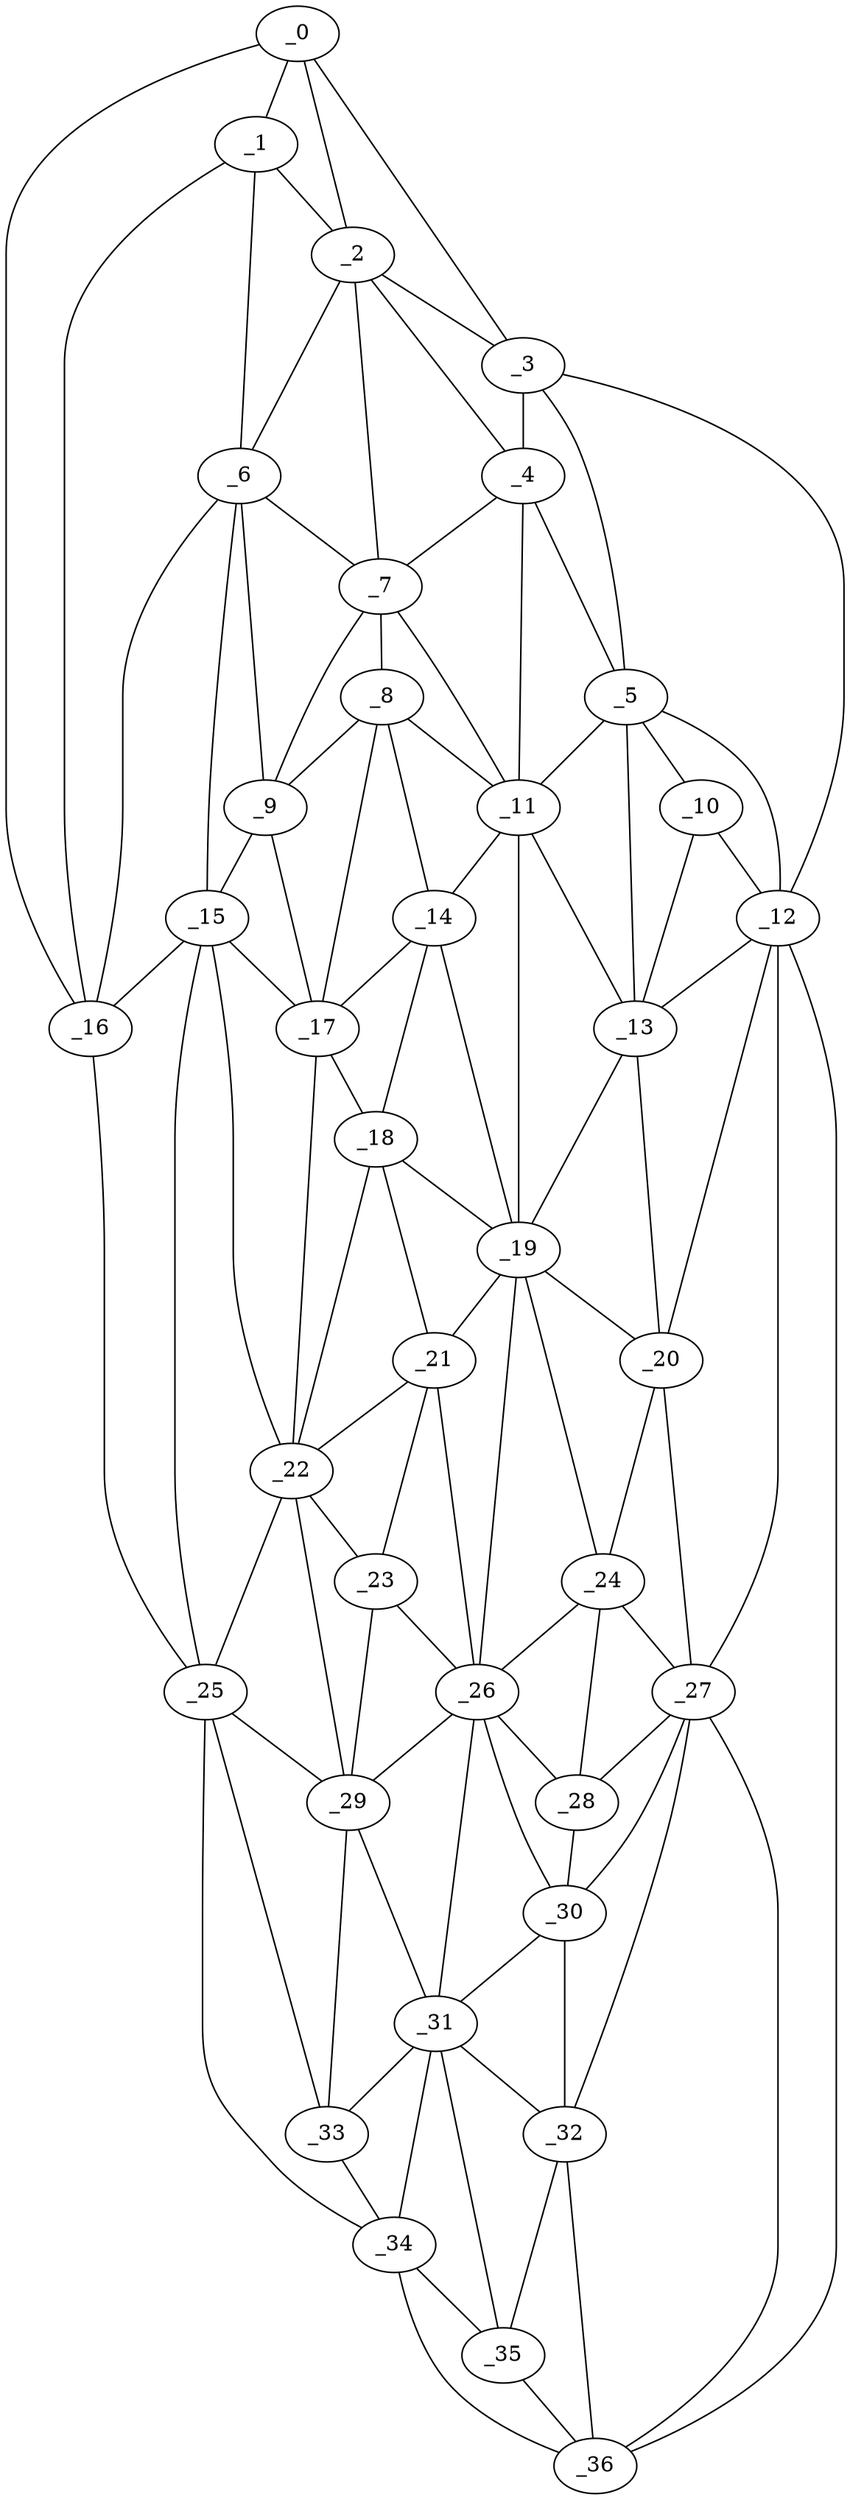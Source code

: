 graph "obj46__60.gxl" {
	_0	 [x=4,
		y=38];
	_1	 [x=16,
		y=38];
	_0 -- _1	 [valence=1];
	_2	 [x=29,
		y=53];
	_0 -- _2	 [valence=2];
	_3	 [x=31,
		y=81];
	_0 -- _3	 [valence=1];
	_16	 [x=66,
		y=30];
	_0 -- _16	 [valence=1];
	_1 -- _2	 [valence=2];
	_6	 [x=42,
		y=37];
	_1 -- _6	 [valence=2];
	_1 -- _16	 [valence=1];
	_2 -- _3	 [valence=2];
	_4	 [x=37,
		y=65];
	_2 -- _4	 [valence=1];
	_2 -- _6	 [valence=1];
	_7	 [x=43,
		y=58];
	_2 -- _7	 [valence=2];
	_3 -- _4	 [valence=2];
	_5	 [x=39,
		y=86];
	_3 -- _5	 [valence=2];
	_12	 [x=58,
		y=100];
	_3 -- _12	 [valence=1];
	_4 -- _5	 [valence=1];
	_4 -- _7	 [valence=2];
	_11	 [x=57,
		y=71];
	_4 -- _11	 [valence=1];
	_10	 [x=51,
		y=92];
	_5 -- _10	 [valence=1];
	_5 -- _11	 [valence=2];
	_5 -- _12	 [valence=1];
	_13	 [x=59,
		y=81];
	_5 -- _13	 [valence=1];
	_6 -- _7	 [valence=2];
	_9	 [x=51,
		y=45];
	_6 -- _9	 [valence=2];
	_15	 [x=63,
		y=41];
	_6 -- _15	 [valence=1];
	_6 -- _16	 [valence=2];
	_8	 [x=50,
		y=56];
	_7 -- _8	 [valence=2];
	_7 -- _9	 [valence=1];
	_7 -- _11	 [valence=1];
	_8 -- _9	 [valence=2];
	_8 -- _11	 [valence=2];
	_14	 [x=60,
		y=61];
	_8 -- _14	 [valence=2];
	_17	 [x=68,
		y=54];
	_8 -- _17	 [valence=1];
	_9 -- _15	 [valence=2];
	_9 -- _17	 [valence=2];
	_10 -- _12	 [valence=2];
	_10 -- _13	 [valence=2];
	_11 -- _13	 [valence=2];
	_11 -- _14	 [valence=1];
	_19	 [x=78,
		y=70];
	_11 -- _19	 [valence=2];
	_12 -- _13	 [valence=1];
	_20	 [x=79,
		y=77];
	_12 -- _20	 [valence=2];
	_27	 [x=94,
		y=85];
	_12 -- _27	 [valence=1];
	_36	 [x=126,
		y=86];
	_12 -- _36	 [valence=1];
	_13 -- _19	 [valence=2];
	_13 -- _20	 [valence=2];
	_14 -- _17	 [valence=2];
	_18	 [x=73,
		y=58];
	_14 -- _18	 [valence=2];
	_14 -- _19	 [valence=2];
	_15 -- _16	 [valence=2];
	_15 -- _17	 [valence=1];
	_22	 [x=86,
		y=52];
	_15 -- _22	 [valence=2];
	_25	 [x=92,
		y=40];
	_15 -- _25	 [valence=2];
	_16 -- _25	 [valence=1];
	_17 -- _18	 [valence=2];
	_17 -- _22	 [valence=2];
	_18 -- _19	 [valence=1];
	_21	 [x=80,
		y=58];
	_18 -- _21	 [valence=2];
	_18 -- _22	 [valence=2];
	_19 -- _20	 [valence=2];
	_19 -- _21	 [valence=2];
	_24	 [x=88,
		y=77];
	_19 -- _24	 [valence=2];
	_26	 [x=94,
		y=67];
	_19 -- _26	 [valence=1];
	_20 -- _24	 [valence=1];
	_20 -- _27	 [valence=2];
	_21 -- _22	 [valence=1];
	_23	 [x=88,
		y=56];
	_21 -- _23	 [valence=2];
	_21 -- _26	 [valence=2];
	_22 -- _23	 [valence=2];
	_22 -- _25	 [valence=2];
	_29	 [x=100,
		y=53];
	_22 -- _29	 [valence=2];
	_23 -- _26	 [valence=2];
	_23 -- _29	 [valence=2];
	_24 -- _26	 [valence=2];
	_24 -- _27	 [valence=2];
	_28	 [x=97,
		y=74];
	_24 -- _28	 [valence=2];
	_25 -- _29	 [valence=2];
	_33	 [x=112,
		y=52];
	_25 -- _33	 [valence=1];
	_34	 [x=125,
		y=59];
	_25 -- _34	 [valence=1];
	_26 -- _28	 [valence=2];
	_26 -- _29	 [valence=2];
	_30	 [x=104,
		y=74];
	_26 -- _30	 [valence=1];
	_31	 [x=109,
		y=65];
	_26 -- _31	 [valence=2];
	_27 -- _28	 [valence=2];
	_27 -- _30	 [valence=2];
	_32	 [x=111,
		y=76];
	_27 -- _32	 [valence=2];
	_27 -- _36	 [valence=2];
	_28 -- _30	 [valence=2];
	_29 -- _31	 [valence=2];
	_29 -- _33	 [valence=2];
	_30 -- _31	 [valence=2];
	_30 -- _32	 [valence=2];
	_31 -- _32	 [valence=1];
	_31 -- _33	 [valence=2];
	_31 -- _34	 [valence=2];
	_35	 [x=125,
		y=68];
	_31 -- _35	 [valence=2];
	_32 -- _35	 [valence=2];
	_32 -- _36	 [valence=2];
	_33 -- _34	 [valence=1];
	_34 -- _35	 [valence=2];
	_34 -- _36	 [valence=1];
	_35 -- _36	 [valence=2];
}
